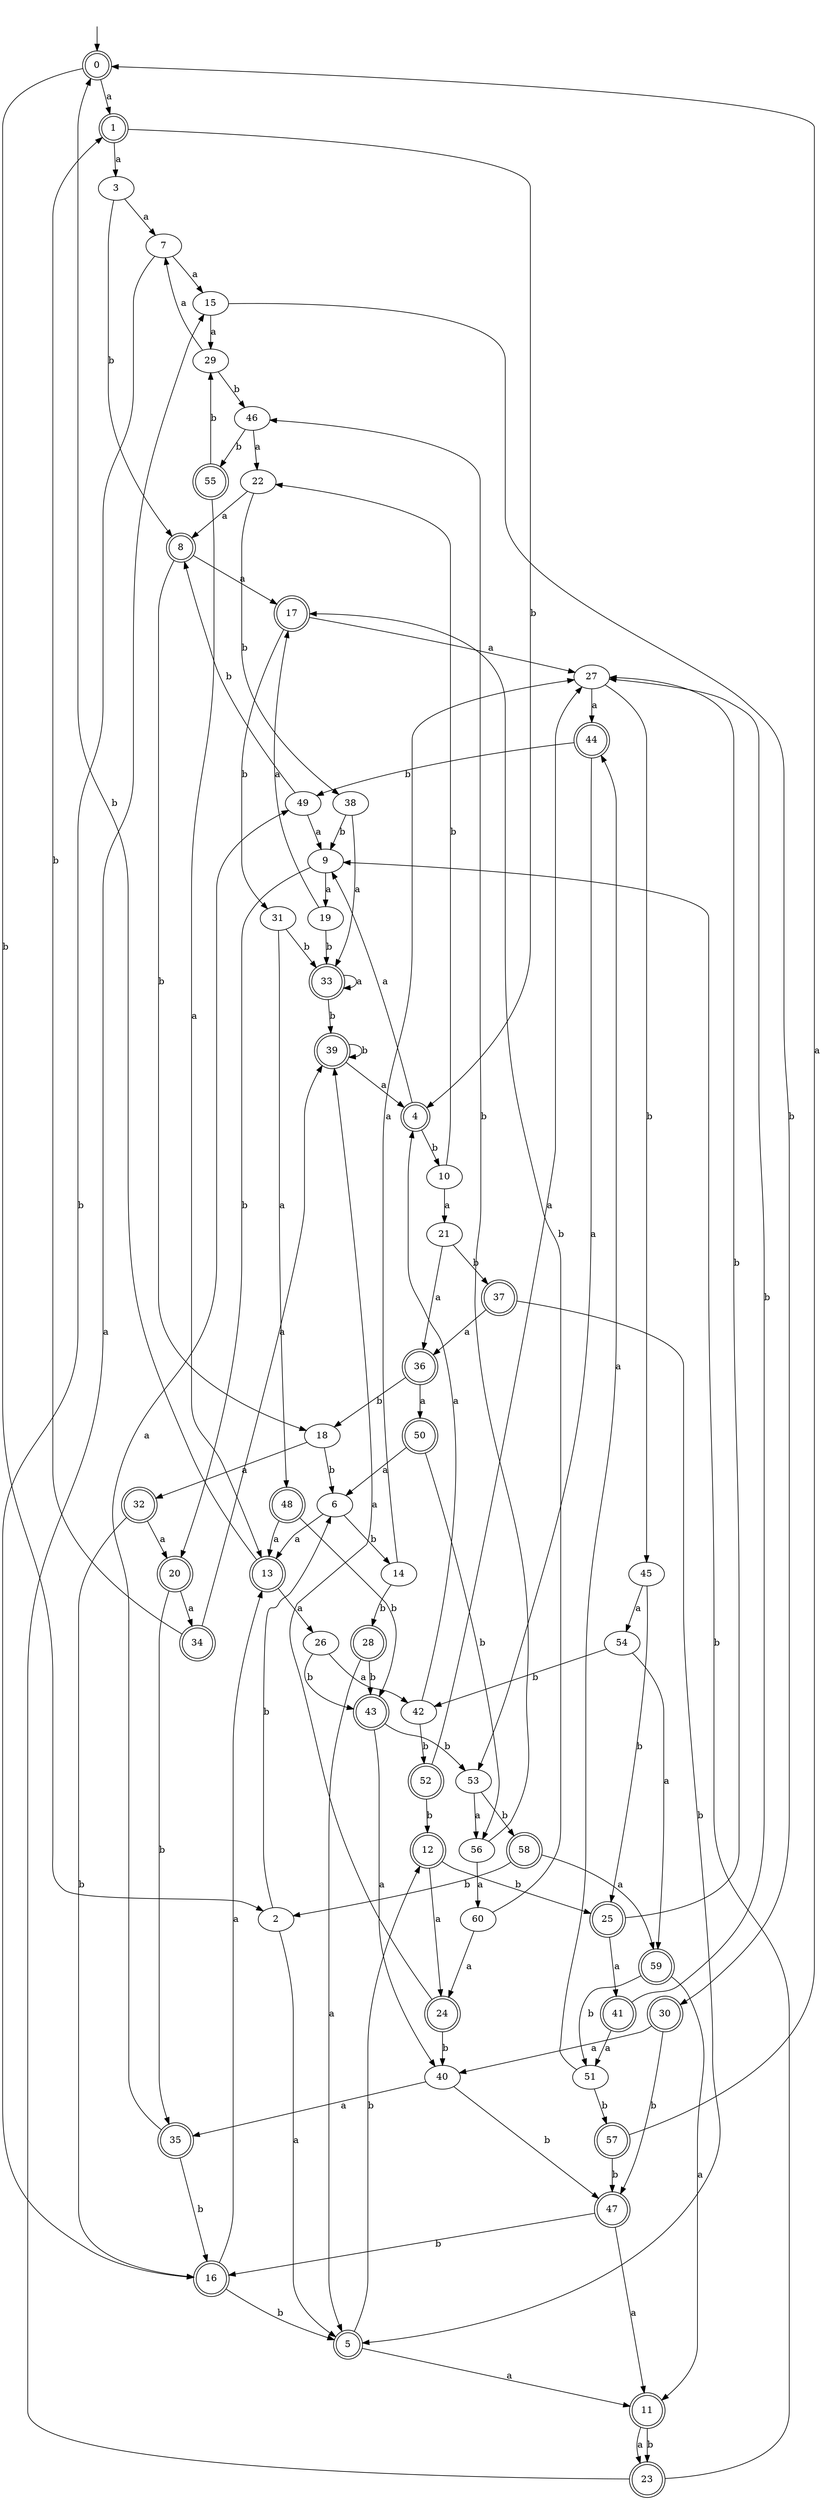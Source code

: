 digraph RandomDFA {
  __start0 [label="", shape=none];
  __start0 -> 0 [label=""];
  0 [shape=circle] [shape=doublecircle]
  0 -> 1 [label="a"]
  0 -> 2 [label="b"]
  1 [shape=doublecircle]
  1 -> 3 [label="a"]
  1 -> 4 [label="b"]
  2
  2 -> 5 [label="a"]
  2 -> 6 [label="b"]
  3
  3 -> 7 [label="a"]
  3 -> 8 [label="b"]
  4 [shape=doublecircle]
  4 -> 9 [label="a"]
  4 -> 10 [label="b"]
  5 [shape=doublecircle]
  5 -> 11 [label="a"]
  5 -> 12 [label="b"]
  6
  6 -> 13 [label="a"]
  6 -> 14 [label="b"]
  7
  7 -> 15 [label="a"]
  7 -> 16 [label="b"]
  8 [shape=doublecircle]
  8 -> 17 [label="a"]
  8 -> 18 [label="b"]
  9
  9 -> 19 [label="a"]
  9 -> 20 [label="b"]
  10
  10 -> 21 [label="a"]
  10 -> 22 [label="b"]
  11 [shape=doublecircle]
  11 -> 23 [label="a"]
  11 -> 23 [label="b"]
  12 [shape=doublecircle]
  12 -> 24 [label="a"]
  12 -> 25 [label="b"]
  13 [shape=doublecircle]
  13 -> 26 [label="a"]
  13 -> 0 [label="b"]
  14
  14 -> 27 [label="a"]
  14 -> 28 [label="b"]
  15
  15 -> 29 [label="a"]
  15 -> 30 [label="b"]
  16 [shape=doublecircle]
  16 -> 13 [label="a"]
  16 -> 5 [label="b"]
  17 [shape=doublecircle]
  17 -> 27 [label="a"]
  17 -> 31 [label="b"]
  18
  18 -> 32 [label="a"]
  18 -> 6 [label="b"]
  19
  19 -> 17 [label="a"]
  19 -> 33 [label="b"]
  20 [shape=doublecircle]
  20 -> 34 [label="a"]
  20 -> 35 [label="b"]
  21
  21 -> 36 [label="a"]
  21 -> 37 [label="b"]
  22
  22 -> 8 [label="a"]
  22 -> 38 [label="b"]
  23 [shape=doublecircle]
  23 -> 15 [label="a"]
  23 -> 9 [label="b"]
  24 [shape=doublecircle]
  24 -> 39 [label="a"]
  24 -> 40 [label="b"]
  25 [shape=doublecircle]
  25 -> 41 [label="a"]
  25 -> 27 [label="b"]
  26
  26 -> 42 [label="a"]
  26 -> 43 [label="b"]
  27
  27 -> 44 [label="a"]
  27 -> 45 [label="b"]
  28 [shape=doublecircle]
  28 -> 5 [label="a"]
  28 -> 43 [label="b"]
  29
  29 -> 7 [label="a"]
  29 -> 46 [label="b"]
  30 [shape=doublecircle]
  30 -> 40 [label="a"]
  30 -> 47 [label="b"]
  31
  31 -> 48 [label="a"]
  31 -> 33 [label="b"]
  32 [shape=doublecircle]
  32 -> 20 [label="a"]
  32 -> 16 [label="b"]
  33 [shape=doublecircle]
  33 -> 33 [label="a"]
  33 -> 39 [label="b"]
  34 [shape=doublecircle]
  34 -> 39 [label="a"]
  34 -> 1 [label="b"]
  35 [shape=doublecircle]
  35 -> 49 [label="a"]
  35 -> 16 [label="b"]
  36 [shape=doublecircle]
  36 -> 50 [label="a"]
  36 -> 18 [label="b"]
  37 [shape=doublecircle]
  37 -> 36 [label="a"]
  37 -> 5 [label="b"]
  38
  38 -> 33 [label="a"]
  38 -> 9 [label="b"]
  39 [shape=doublecircle]
  39 -> 4 [label="a"]
  39 -> 39 [label="b"]
  40
  40 -> 35 [label="a"]
  40 -> 47 [label="b"]
  41 [shape=doublecircle]
  41 -> 51 [label="a"]
  41 -> 27 [label="b"]
  42
  42 -> 4 [label="a"]
  42 -> 52 [label="b"]
  43 [shape=doublecircle]
  43 -> 40 [label="a"]
  43 -> 53 [label="b"]
  44 [shape=doublecircle]
  44 -> 53 [label="a"]
  44 -> 49 [label="b"]
  45
  45 -> 54 [label="a"]
  45 -> 25 [label="b"]
  46
  46 -> 22 [label="a"]
  46 -> 55 [label="b"]
  47 [shape=doublecircle]
  47 -> 11 [label="a"]
  47 -> 16 [label="b"]
  48 [shape=doublecircle]
  48 -> 13 [label="a"]
  48 -> 43 [label="b"]
  49
  49 -> 9 [label="a"]
  49 -> 8 [label="b"]
  50 [shape=doublecircle]
  50 -> 6 [label="a"]
  50 -> 56 [label="b"]
  51
  51 -> 44 [label="a"]
  51 -> 57 [label="b"]
  52 [shape=doublecircle]
  52 -> 27 [label="a"]
  52 -> 12 [label="b"]
  53
  53 -> 56 [label="a"]
  53 -> 58 [label="b"]
  54
  54 -> 59 [label="a"]
  54 -> 42 [label="b"]
  55 [shape=doublecircle]
  55 -> 13 [label="a"]
  55 -> 29 [label="b"]
  56
  56 -> 60 [label="a"]
  56 -> 46 [label="b"]
  57 [shape=doublecircle]
  57 -> 0 [label="a"]
  57 -> 47 [label="b"]
  58 [shape=doublecircle]
  58 -> 59 [label="a"]
  58 -> 2 [label="b"]
  59 [shape=doublecircle]
  59 -> 11 [label="a"]
  59 -> 51 [label="b"]
  60
  60 -> 24 [label="a"]
  60 -> 17 [label="b"]
}
